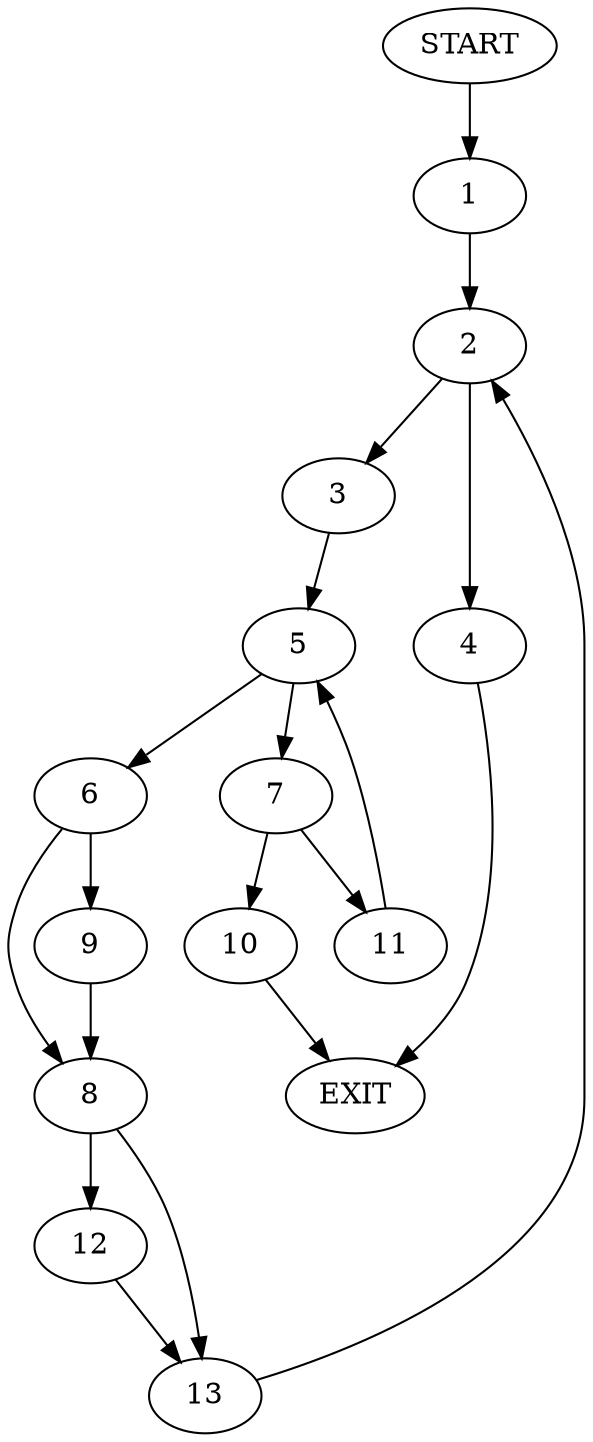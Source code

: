 digraph {
0 [label="START"]
14 [label="EXIT"]
0 -> 1
1 -> 2
2 -> 3
2 -> 4
3 -> 5
4 -> 14
5 -> 6
5 -> 7
6 -> 8
6 -> 9
7 -> 10
7 -> 11
11 -> 5
10 -> 14
8 -> 12
8 -> 13
9 -> 8
13 -> 2
12 -> 13
}
